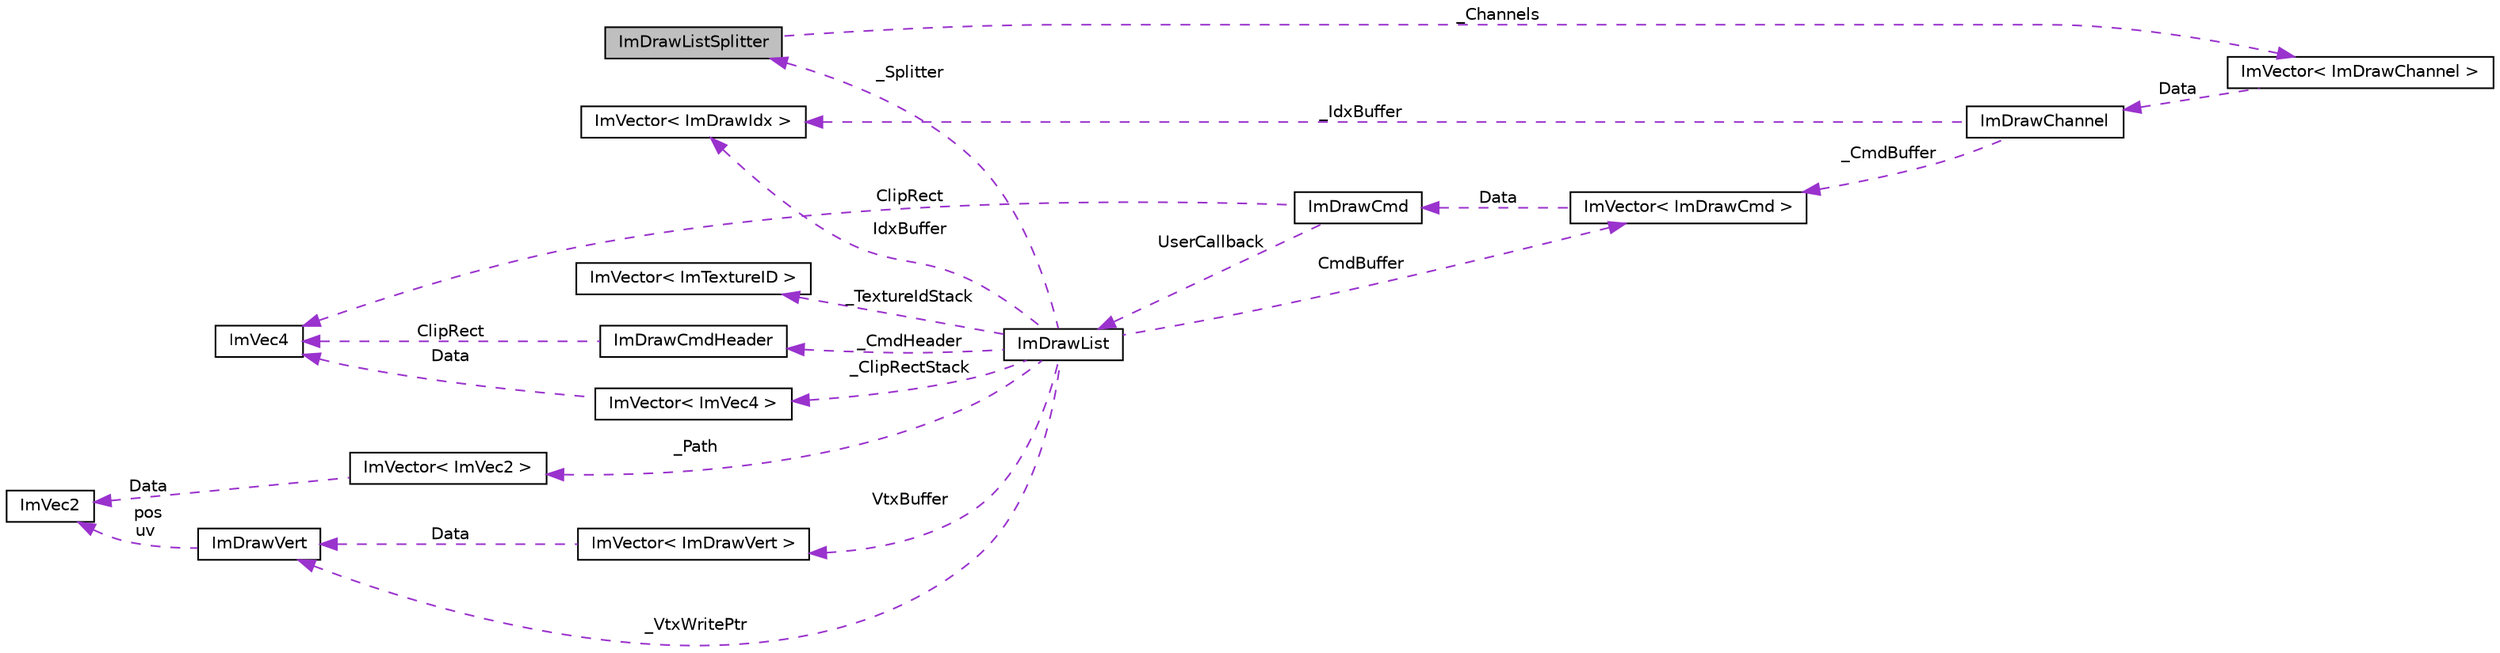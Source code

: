 digraph "ImDrawListSplitter"
{
 // LATEX_PDF_SIZE
  edge [fontname="Helvetica",fontsize="10",labelfontname="Helvetica",labelfontsize="10"];
  node [fontname="Helvetica",fontsize="10",shape=record];
  rankdir="LR";
  Node1 [label="ImDrawListSplitter",height=0.2,width=0.4,color="black", fillcolor="grey75", style="filled", fontcolor="black",tooltip=" "];
  Node2 -> Node1 [dir="back",color="darkorchid3",fontsize="10",style="dashed",label=" _Channels" ,fontname="Helvetica"];
  Node2 [label="ImVector\< ImDrawChannel \>",height=0.2,width=0.4,color="black", fillcolor="white", style="filled",URL="$struct_im_vector.html",tooltip=" "];
  Node3 -> Node2 [dir="back",color="darkorchid3",fontsize="10",style="dashed",label=" Data" ,fontname="Helvetica"];
  Node3 [label="ImDrawChannel",height=0.2,width=0.4,color="black", fillcolor="white", style="filled",URL="$struct_im_draw_channel.html",tooltip=" "];
  Node4 -> Node3 [dir="back",color="darkorchid3",fontsize="10",style="dashed",label=" _CmdBuffer" ,fontname="Helvetica"];
  Node4 [label="ImVector\< ImDrawCmd \>",height=0.2,width=0.4,color="black", fillcolor="white", style="filled",URL="$struct_im_vector.html",tooltip=" "];
  Node5 -> Node4 [dir="back",color="darkorchid3",fontsize="10",style="dashed",label=" Data" ,fontname="Helvetica"];
  Node5 [label="ImDrawCmd",height=0.2,width=0.4,color="black", fillcolor="white", style="filled",URL="$struct_im_draw_cmd.html",tooltip=" "];
  Node6 -> Node5 [dir="back",color="darkorchid3",fontsize="10",style="dashed",label=" ClipRect" ,fontname="Helvetica"];
  Node6 [label="ImVec4",height=0.2,width=0.4,color="black", fillcolor="white", style="filled",URL="$struct_im_vec4.html",tooltip=" "];
  Node7 -> Node5 [dir="back",color="darkorchid3",fontsize="10",style="dashed",label=" UserCallback" ,fontname="Helvetica"];
  Node7 [label="ImDrawList",height=0.2,width=0.4,color="black", fillcolor="white", style="filled",URL="$struct_im_draw_list.html",tooltip=" "];
  Node4 -> Node7 [dir="back",color="darkorchid3",fontsize="10",style="dashed",label=" CmdBuffer" ,fontname="Helvetica"];
  Node8 -> Node7 [dir="back",color="darkorchid3",fontsize="10",style="dashed",label=" IdxBuffer" ,fontname="Helvetica"];
  Node8 [label="ImVector\< ImDrawIdx \>",height=0.2,width=0.4,color="black", fillcolor="white", style="filled",URL="$struct_im_vector.html",tooltip=" "];
  Node9 -> Node7 [dir="back",color="darkorchid3",fontsize="10",style="dashed",label=" VtxBuffer" ,fontname="Helvetica"];
  Node9 [label="ImVector\< ImDrawVert \>",height=0.2,width=0.4,color="black", fillcolor="white", style="filled",URL="$struct_im_vector.html",tooltip=" "];
  Node10 -> Node9 [dir="back",color="darkorchid3",fontsize="10",style="dashed",label=" Data" ,fontname="Helvetica"];
  Node10 [label="ImDrawVert",height=0.2,width=0.4,color="black", fillcolor="white", style="filled",URL="$struct_im_draw_vert.html",tooltip=" "];
  Node11 -> Node10 [dir="back",color="darkorchid3",fontsize="10",style="dashed",label=" pos\nuv" ,fontname="Helvetica"];
  Node11 [label="ImVec2",height=0.2,width=0.4,color="black", fillcolor="white", style="filled",URL="$struct_im_vec2.html",tooltip=" "];
  Node10 -> Node7 [dir="back",color="darkorchid3",fontsize="10",style="dashed",label=" _VtxWritePtr" ,fontname="Helvetica"];
  Node12 -> Node7 [dir="back",color="darkorchid3",fontsize="10",style="dashed",label=" _ClipRectStack" ,fontname="Helvetica"];
  Node12 [label="ImVector\< ImVec4 \>",height=0.2,width=0.4,color="black", fillcolor="white", style="filled",URL="$struct_im_vector.html",tooltip=" "];
  Node6 -> Node12 [dir="back",color="darkorchid3",fontsize="10",style="dashed",label=" Data" ,fontname="Helvetica"];
  Node13 -> Node7 [dir="back",color="darkorchid3",fontsize="10",style="dashed",label=" _TextureIdStack" ,fontname="Helvetica"];
  Node13 [label="ImVector\< ImTextureID \>",height=0.2,width=0.4,color="black", fillcolor="white", style="filled",URL="$struct_im_vector.html",tooltip=" "];
  Node14 -> Node7 [dir="back",color="darkorchid3",fontsize="10",style="dashed",label=" _Path" ,fontname="Helvetica"];
  Node14 [label="ImVector\< ImVec2 \>",height=0.2,width=0.4,color="black", fillcolor="white", style="filled",URL="$struct_im_vector.html",tooltip=" "];
  Node11 -> Node14 [dir="back",color="darkorchid3",fontsize="10",style="dashed",label=" Data" ,fontname="Helvetica"];
  Node15 -> Node7 [dir="back",color="darkorchid3",fontsize="10",style="dashed",label=" _CmdHeader" ,fontname="Helvetica"];
  Node15 [label="ImDrawCmdHeader",height=0.2,width=0.4,color="black", fillcolor="white", style="filled",URL="$struct_im_draw_cmd_header.html",tooltip=" "];
  Node6 -> Node15 [dir="back",color="darkorchid3",fontsize="10",style="dashed",label=" ClipRect" ,fontname="Helvetica"];
  Node1 -> Node7 [dir="back",color="darkorchid3",fontsize="10",style="dashed",label=" _Splitter" ,fontname="Helvetica"];
  Node8 -> Node3 [dir="back",color="darkorchid3",fontsize="10",style="dashed",label=" _IdxBuffer" ,fontname="Helvetica"];
}

